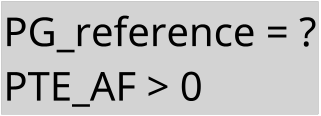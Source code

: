 @startuml

skinparam ComponentStyle rectangle
scale 1/5

skinparam Component {
    FontSize 200
    FontColor black
    BorderThickness 0
    BackgroundColor transparent
}

component "PG_reference = ?\nPTE_AF > 0" as cp #LightGrey

@enduml
